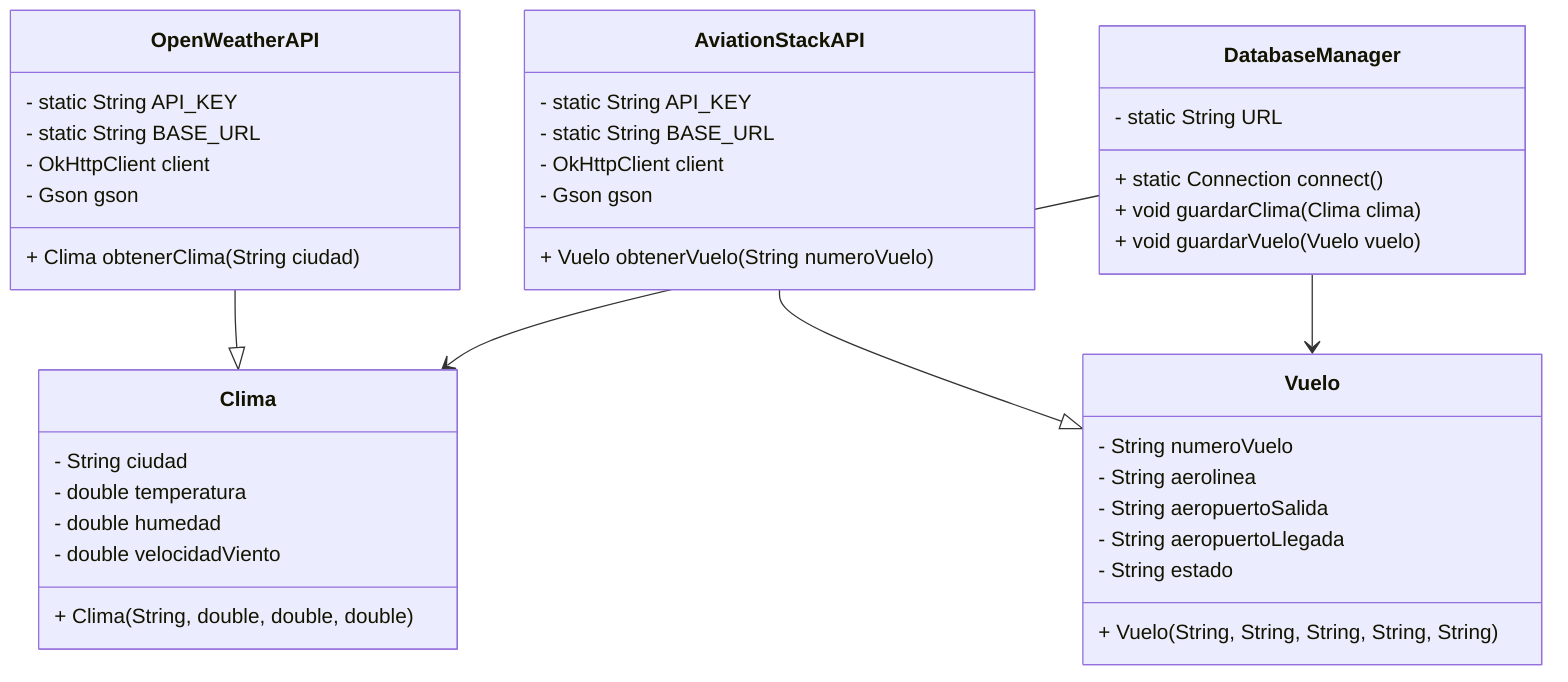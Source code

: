 classDiagram
    class Clima {
        - String ciudad
        - double temperatura
        - double humedad
        - double velocidadViento
        + Clima(String, double, double, double)
    }

    class Vuelo {
        - String numeroVuelo
        - String aerolinea
        - String aeropuertoSalida
        - String aeropuertoLlegada
        - String estado
        + Vuelo(String, String, String, String, String)
    }

    class OpenWeatherAPI {
        - static String API_KEY
        - static String BASE_URL
        - OkHttpClient client
        - Gson gson
        + Clima obtenerClima(String ciudad)
    }

    class AviationStackAPI {
        - static String API_KEY
        - static String BASE_URL
        - OkHttpClient client
        - Gson gson
        + Vuelo obtenerVuelo(String numeroVuelo)
    }

    class DatabaseManager {
        - static String URL
        + static Connection connect()
        + void guardarClima(Clima clima)
        + void guardarVuelo(Vuelo vuelo)
    }

    OpenWeatherAPI --|> Clima
    AviationStackAPI --|> Vuelo
    DatabaseManager --> Clima
    DatabaseManager --> Vuelo